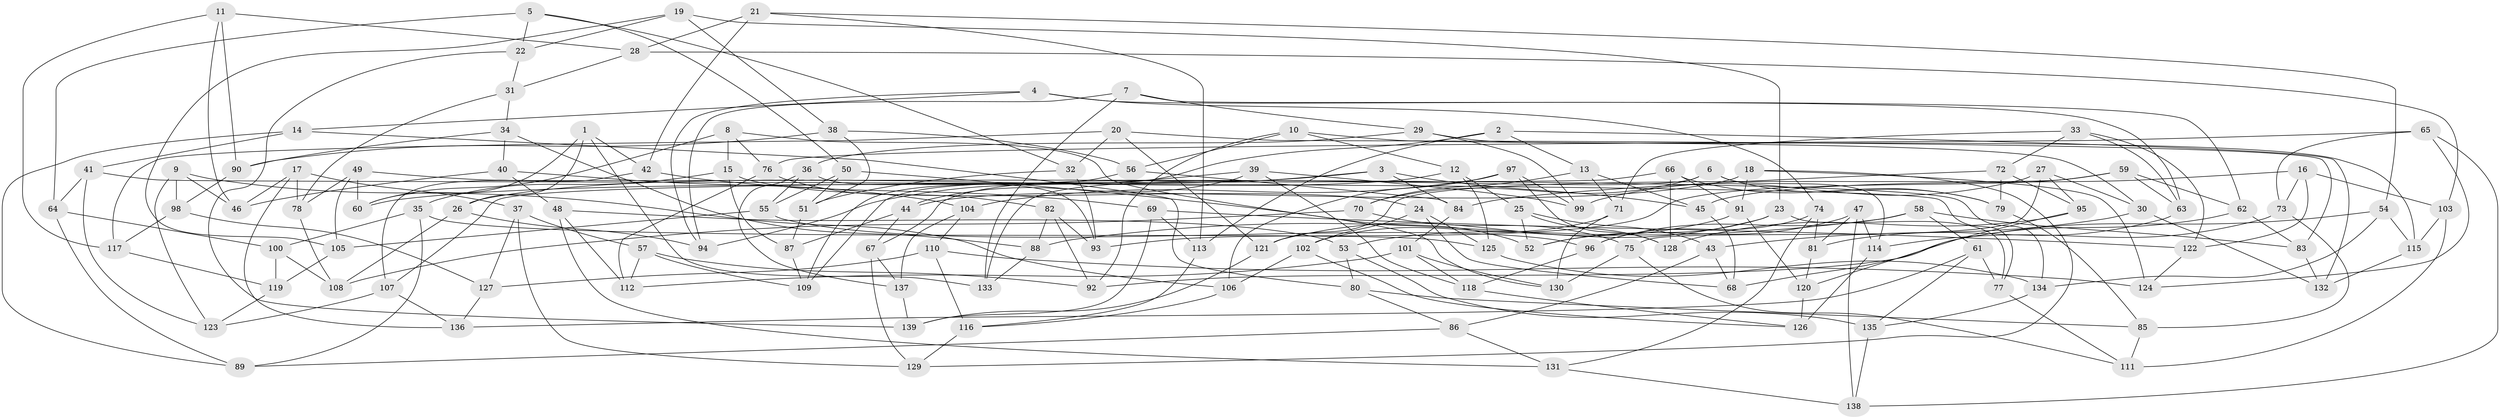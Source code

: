 // coarse degree distribution, {4: 0.5773195876288659, 6: 0.31958762886597936, 5: 0.10309278350515463}
// Generated by graph-tools (version 1.1) at 2025/38/03/04/25 23:38:16]
// undirected, 139 vertices, 278 edges
graph export_dot {
  node [color=gray90,style=filled];
  1;
  2;
  3;
  4;
  5;
  6;
  7;
  8;
  9;
  10;
  11;
  12;
  13;
  14;
  15;
  16;
  17;
  18;
  19;
  20;
  21;
  22;
  23;
  24;
  25;
  26;
  27;
  28;
  29;
  30;
  31;
  32;
  33;
  34;
  35;
  36;
  37;
  38;
  39;
  40;
  41;
  42;
  43;
  44;
  45;
  46;
  47;
  48;
  49;
  50;
  51;
  52;
  53;
  54;
  55;
  56;
  57;
  58;
  59;
  60;
  61;
  62;
  63;
  64;
  65;
  66;
  67;
  68;
  69;
  70;
  71;
  72;
  73;
  74;
  75;
  76;
  77;
  78;
  79;
  80;
  81;
  82;
  83;
  84;
  85;
  86;
  87;
  88;
  89;
  90;
  91;
  92;
  93;
  94;
  95;
  96;
  97;
  98;
  99;
  100;
  101;
  102;
  103;
  104;
  105;
  106;
  107;
  108;
  109;
  110;
  111;
  112;
  113;
  114;
  115;
  116;
  117;
  118;
  119;
  120;
  121;
  122;
  123;
  124;
  125;
  126;
  127;
  128;
  129;
  130;
  131;
  132;
  133;
  134;
  135;
  136;
  137;
  138;
  139;
  1 -- 26;
  1 -- 133;
  1 -- 60;
  1 -- 42;
  2 -- 132;
  2 -- 13;
  2 -- 113;
  2 -- 109;
  3 -- 67;
  3 -- 45;
  3 -- 60;
  3 -- 84;
  4 -- 74;
  4 -- 63;
  4 -- 14;
  4 -- 94;
  5 -- 64;
  5 -- 22;
  5 -- 50;
  5 -- 32;
  6 -- 70;
  6 -- 133;
  6 -- 79;
  6 -- 114;
  7 -- 94;
  7 -- 29;
  7 -- 62;
  7 -- 133;
  8 -- 76;
  8 -- 52;
  8 -- 60;
  8 -- 15;
  9 -- 123;
  9 -- 46;
  9 -- 106;
  9 -- 98;
  10 -- 56;
  10 -- 30;
  10 -- 92;
  10 -- 12;
  11 -- 28;
  11 -- 90;
  11 -- 46;
  11 -- 117;
  12 -- 26;
  12 -- 125;
  12 -- 25;
  13 -- 70;
  13 -- 45;
  13 -- 71;
  14 -- 41;
  14 -- 80;
  14 -- 89;
  15 -- 87;
  15 -- 35;
  15 -- 24;
  16 -- 73;
  16 -- 122;
  16 -- 45;
  16 -- 103;
  17 -- 136;
  17 -- 46;
  17 -- 37;
  17 -- 78;
  18 -- 124;
  18 -- 129;
  18 -- 44;
  18 -- 91;
  19 -- 22;
  19 -- 23;
  19 -- 38;
  19 -- 105;
  20 -- 117;
  20 -- 32;
  20 -- 83;
  20 -- 121;
  21 -- 54;
  21 -- 42;
  21 -- 28;
  21 -- 113;
  22 -- 139;
  22 -- 31;
  23 -- 52;
  23 -- 77;
  23 -- 53;
  24 -- 125;
  24 -- 68;
  24 -- 102;
  25 -- 128;
  25 -- 52;
  25 -- 43;
  26 -- 94;
  26 -- 108;
  27 -- 95;
  27 -- 75;
  27 -- 99;
  27 -- 30;
  28 -- 31;
  28 -- 103;
  29 -- 115;
  29 -- 36;
  29 -- 99;
  30 -- 132;
  30 -- 43;
  31 -- 78;
  31 -- 34;
  32 -- 51;
  32 -- 93;
  33 -- 122;
  33 -- 72;
  33 -- 63;
  33 -- 71;
  34 -- 88;
  34 -- 90;
  34 -- 40;
  35 -- 100;
  35 -- 89;
  35 -- 125;
  36 -- 137;
  36 -- 93;
  36 -- 55;
  37 -- 127;
  37 -- 57;
  37 -- 129;
  38 -- 51;
  38 -- 90;
  38 -- 56;
  39 -- 118;
  39 -- 99;
  39 -- 94;
  39 -- 44;
  40 -- 104;
  40 -- 46;
  40 -- 48;
  41 -- 123;
  41 -- 77;
  41 -- 64;
  42 -- 107;
  42 -- 69;
  43 -- 68;
  43 -- 86;
  44 -- 67;
  44 -- 87;
  45 -- 68;
  47 -- 114;
  47 -- 52;
  47 -- 81;
  47 -- 138;
  48 -- 131;
  48 -- 53;
  48 -- 112;
  49 -- 105;
  49 -- 60;
  49 -- 78;
  49 -- 134;
  50 -- 130;
  50 -- 55;
  50 -- 51;
  51 -- 87;
  53 -- 80;
  53 -- 135;
  54 -- 115;
  54 -- 134;
  54 -- 92;
  55 -- 105;
  55 -- 96;
  56 -- 84;
  56 -- 109;
  57 -- 92;
  57 -- 112;
  57 -- 109;
  58 -- 96;
  58 -- 61;
  58 -- 88;
  58 -- 83;
  59 -- 121;
  59 -- 93;
  59 -- 62;
  59 -- 63;
  61 -- 135;
  61 -- 77;
  61 -- 136;
  62 -- 68;
  62 -- 83;
  63 -- 81;
  64 -- 89;
  64 -- 100;
  65 -- 138;
  65 -- 124;
  65 -- 73;
  65 -- 76;
  66 -- 128;
  66 -- 79;
  66 -- 91;
  66 -- 107;
  67 -- 129;
  67 -- 137;
  69 -- 113;
  69 -- 122;
  69 -- 139;
  70 -- 108;
  70 -- 75;
  71 -- 130;
  71 -- 102;
  72 -- 79;
  72 -- 84;
  72 -- 95;
  73 -- 114;
  73 -- 85;
  74 -- 81;
  74 -- 131;
  74 -- 96;
  75 -- 130;
  75 -- 111;
  76 -- 112;
  76 -- 82;
  77 -- 111;
  78 -- 108;
  79 -- 85;
  80 -- 86;
  80 -- 85;
  81 -- 120;
  82 -- 88;
  82 -- 93;
  82 -- 92;
  83 -- 132;
  84 -- 101;
  85 -- 111;
  86 -- 89;
  86 -- 131;
  87 -- 109;
  88 -- 133;
  90 -- 98;
  91 -- 121;
  91 -- 120;
  95 -- 128;
  95 -- 120;
  96 -- 118;
  97 -- 128;
  97 -- 104;
  97 -- 99;
  97 -- 106;
  98 -- 117;
  98 -- 127;
  100 -- 108;
  100 -- 119;
  101 -- 130;
  101 -- 118;
  101 -- 112;
  102 -- 106;
  102 -- 126;
  103 -- 111;
  103 -- 115;
  104 -- 137;
  104 -- 110;
  105 -- 119;
  106 -- 116;
  107 -- 123;
  107 -- 136;
  110 -- 124;
  110 -- 116;
  110 -- 127;
  113 -- 116;
  114 -- 126;
  115 -- 132;
  116 -- 129;
  117 -- 119;
  118 -- 126;
  119 -- 123;
  120 -- 126;
  121 -- 139;
  122 -- 124;
  125 -- 134;
  127 -- 136;
  131 -- 138;
  134 -- 135;
  135 -- 138;
  137 -- 139;
}
